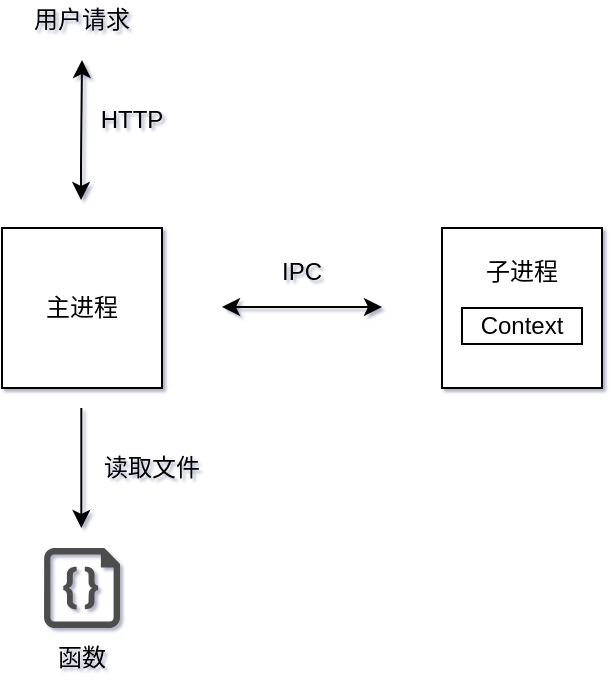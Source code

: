 <mxfile version="14.6.13" type="device"><diagram id="OXZfFdEjUsCswzGT0AAY" name="Page-1"><mxGraphModel dx="749" dy="666" grid="1" gridSize="10" guides="1" tooltips="1" connect="1" arrows="1" fold="1" page="1" pageScale="1" pageWidth="827" pageHeight="1169" background="none" math="0" shadow="1"><root><mxCell id="0"/><mxCell id="1" parent="0"/><mxCell id="6kIN31EeUdU7zSrhKUYY-1" value="主进程" style="whiteSpace=wrap;html=1;aspect=fixed;" parent="1" vertex="1"><mxGeometry x="210" y="320" width="80" height="80" as="geometry"/></mxCell><mxCell id="6kIN31EeUdU7zSrhKUYY-2" value="" style="endArrow=classic;startArrow=classic;html=1;" parent="1" edge="1"><mxGeometry width="50" height="50" relative="1" as="geometry"><mxPoint x="320" y="359.5" as="sourcePoint"/><mxPoint x="400" y="359.5" as="targetPoint"/></mxGeometry></mxCell><mxCell id="6kIN31EeUdU7zSrhKUYY-3" value="" style="whiteSpace=wrap;html=1;aspect=fixed;" parent="1" vertex="1"><mxGeometry x="430" y="320" width="80" height="80" as="geometry"/></mxCell><mxCell id="6kIN31EeUdU7zSrhKUYY-8" value="" style="verticalLabelPosition=bottom;html=1;verticalAlign=top;align=center;strokeColor=none;shape=mxgraph.azure.code_file;pointerEvents=1;fillColor=#4D4D4D;" parent="1" vertex="1"><mxGeometry x="231" y="480" width="38" height="40" as="geometry"/></mxCell><mxCell id="6kIN31EeUdU7zSrhKUYY-9" value="子进程" style="text;html=1;strokeColor=none;fillColor=none;align=center;verticalAlign=middle;whiteSpace=wrap;rounded=0;" parent="1" vertex="1"><mxGeometry x="450" y="332" width="40" height="20" as="geometry"/></mxCell><mxCell id="6kIN31EeUdU7zSrhKUYY-10" value="函数" style="text;html=1;strokeColor=none;fillColor=none;align=center;verticalAlign=middle;whiteSpace=wrap;rounded=0;" parent="1" vertex="1"><mxGeometry x="230" y="525" width="40" height="20" as="geometry"/></mxCell><mxCell id="mrVUX60Pw1R2kV6i7nPq-1" value="IPC" style="text;html=1;strokeColor=none;fillColor=none;align=center;verticalAlign=middle;whiteSpace=wrap;rounded=0;" parent="1" vertex="1"><mxGeometry x="340" y="332" width="40" height="20" as="geometry"/></mxCell><mxCell id="mrVUX60Pw1R2kV6i7nPq-2" value="" style="endArrow=classic;html=1;" parent="1" edge="1"><mxGeometry width="50" height="50" relative="1" as="geometry"><mxPoint x="249.66" y="410" as="sourcePoint"/><mxPoint x="249.66" y="470" as="targetPoint"/><Array as="points"><mxPoint x="249.66" y="430"/></Array></mxGeometry></mxCell><mxCell id="mrVUX60Pw1R2kV6i7nPq-3" value="读取文件" style="text;html=1;strokeColor=none;fillColor=none;align=center;verticalAlign=middle;whiteSpace=wrap;rounded=0;" parent="1" vertex="1"><mxGeometry x="250" y="430" width="70" height="20" as="geometry"/></mxCell><mxCell id="FCBuYQOavWq2jiWlQpH3-1" value="Context" style="rounded=0;whiteSpace=wrap;html=1;" parent="1" vertex="1"><mxGeometry x="440" y="360" width="60" height="18" as="geometry"/></mxCell><mxCell id="aaLYq6WXVOrGAXZF1yLI-1" value="用户请求" style="text;html=1;strokeColor=none;fillColor=none;align=center;verticalAlign=middle;whiteSpace=wrap;rounded=0;" vertex="1" parent="1"><mxGeometry x="225" y="206" width="50" height="20" as="geometry"/></mxCell><mxCell id="aaLYq6WXVOrGAXZF1yLI-3" value="" style="endArrow=classic;startArrow=classic;html=1;" edge="1" parent="1"><mxGeometry width="50" height="50" relative="1" as="geometry"><mxPoint x="250" y="236" as="sourcePoint"/><mxPoint x="249.52" y="306" as="targetPoint"/><Array as="points"><mxPoint x="249.52" y="286"/></Array></mxGeometry></mxCell><mxCell id="aaLYq6WXVOrGAXZF1yLI-4" value="HTTP" style="text;html=1;strokeColor=none;fillColor=none;align=center;verticalAlign=middle;whiteSpace=wrap;rounded=0;" vertex="1" parent="1"><mxGeometry x="250" y="256" width="50" height="20" as="geometry"/></mxCell></root></mxGraphModel></diagram></mxfile>